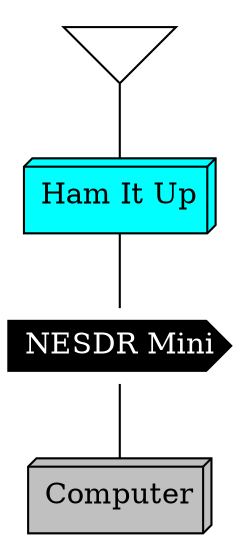 graph nooelec {
      Computer [style="filled"; fillcolor="gray"; shape="box3d"];
      sdrstick [label="NESDR Mini"; style="filled"; shape="cds"; fillcolor="black"; fontcolor="white"];
      hamitup [label="Ham It Up"; style="filled"; shape="box3d"; fillcolor="cyan";];
      Antenna [label=""; shape="invtriangle"];

      Antenna -- hamitup;
      hamitup -- sdrstick;
      sdrstick -- Computer;
}